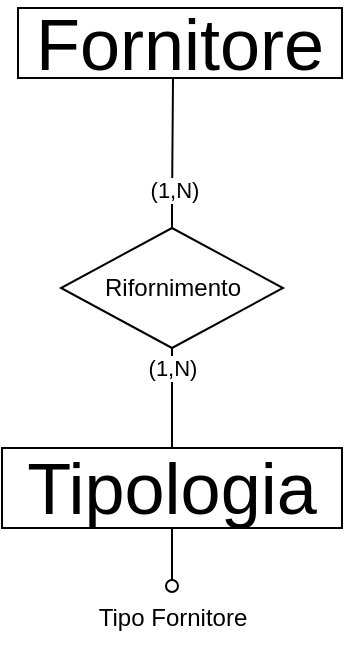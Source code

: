 <mxfile version="20.6.2" type="device"><diagram id="cGDQ92APDk-NgDuj6hKs" name="Pagina-1"><mxGraphModel dx="2249" dy="834" grid="1" gridSize="10" guides="1" tooltips="1" connect="1" arrows="1" fold="1" page="1" pageScale="1" pageWidth="827" pageHeight="1169" math="0" shadow="0"><root><mxCell id="0"/><mxCell id="1" parent="0"/><mxCell id="77M51gVSxTuKEUBWlqWN-44" value="Fornitore" style="whiteSpace=wrap;html=1;align=center;fontSize=36;" parent="1" vertex="1"><mxGeometry x="-742" y="50" width="162" height="35" as="geometry"/></mxCell><mxCell id="FWPs2AqCyXLs8ZCxgsnn-4" style="edgeStyle=orthogonalEdgeStyle;rounded=0;orthogonalLoop=1;jettySize=auto;html=1;entryX=0.5;entryY=1;entryDx=0;entryDy=0;endArrow=none;endFill=0;" parent="1" source="FWPs2AqCyXLs8ZCxgsnn-1" target="FWPs2AqCyXLs8ZCxgsnn-3" edge="1"><mxGeometry relative="1" as="geometry"/></mxCell><mxCell id="FWPs2AqCyXLs8ZCxgsnn-9" value="(1,N)" style="edgeLabel;html=1;align=center;verticalAlign=middle;resizable=0;points=[];" parent="FWPs2AqCyXLs8ZCxgsnn-4" vertex="1" connectable="0"><mxGeometry x="0.72" relative="1" as="geometry"><mxPoint y="3" as="offset"/></mxGeometry></mxCell><mxCell id="FWPs2AqCyXLs8ZCxgsnn-7" style="edgeStyle=orthogonalEdgeStyle;rounded=0;orthogonalLoop=1;jettySize=auto;html=1;endArrow=oval;endFill=0;entryX=0.5;entryY=-0.033;entryDx=0;entryDy=0;entryPerimeter=0;" parent="1" source="FWPs2AqCyXLs8ZCxgsnn-1" target="FWPs2AqCyXLs8ZCxgsnn-8" edge="1"><mxGeometry relative="1" as="geometry"><mxPoint x="-684.5" y="390.0" as="targetPoint"/></mxGeometry></mxCell><mxCell id="FWPs2AqCyXLs8ZCxgsnn-1" value="Tipologia" style="whiteSpace=wrap;html=1;align=center;fontSize=36;" parent="1" vertex="1"><mxGeometry x="-750" y="270" width="170" height="40" as="geometry"/></mxCell><mxCell id="FWPs2AqCyXLs8ZCxgsnn-5" style="edgeStyle=orthogonalEdgeStyle;rounded=0;orthogonalLoop=1;jettySize=auto;html=1;entryX=0.25;entryY=1;entryDx=0;entryDy=0;endArrow=none;endFill=0;exitX=0.5;exitY=0;exitDx=0;exitDy=0;" parent="1" source="FWPs2AqCyXLs8ZCxgsnn-3" target="77M51gVSxTuKEUBWlqWN-44" edge="1"><mxGeometry relative="1" as="geometry"><Array as="points"><mxPoint x="-664.5" y="150"/><mxPoint x="-664.5" y="115"/></Array></mxGeometry></mxCell><mxCell id="FWPs2AqCyXLs8ZCxgsnn-6" value="(1,N)" style="edgeLabel;html=1;align=center;verticalAlign=middle;resizable=0;points=[];" parent="FWPs2AqCyXLs8ZCxgsnn-5" vertex="1" connectable="0"><mxGeometry x="-0.771" y="-1" relative="1" as="geometry"><mxPoint x="-1" y="-7" as="offset"/></mxGeometry></mxCell><mxCell id="FWPs2AqCyXLs8ZCxgsnn-3" value="Rifornimento" style="shape=rhombus;perimeter=rhombusPerimeter;whiteSpace=wrap;html=1;align=center;" parent="1" vertex="1"><mxGeometry x="-720.5" y="160" width="111" height="60" as="geometry"/></mxCell><mxCell id="FWPs2AqCyXLs8ZCxgsnn-8" value="Tipo Fornitore" style="text;html=1;align=center;verticalAlign=middle;resizable=0;points=[];autosize=1;strokeColor=none;fillColor=none;" parent="1" vertex="1"><mxGeometry x="-715" y="340" width="100" height="30" as="geometry"/></mxCell></root></mxGraphModel></diagram></mxfile>
